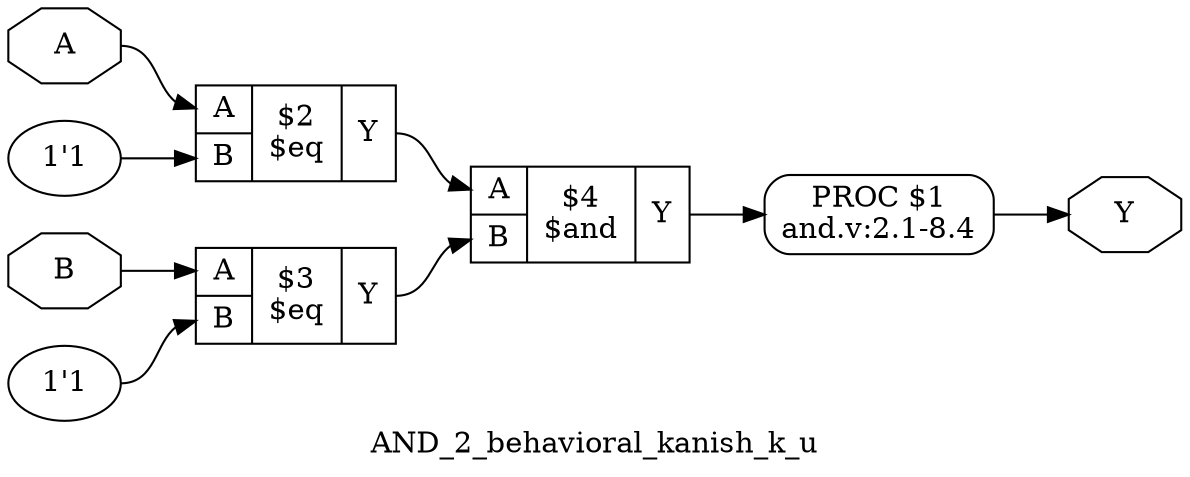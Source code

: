 digraph "AND_2_behavioral_kanish_k_u" {
label="AND_2_behavioral_kanish_k_u";
rankdir="LR";
remincross=true;
n6 [ shape=octagon, label="B", color="black", fontcolor="black" ];
n7 [ shape=octagon, label="A", color="black", fontcolor="black" ];
n8 [ shape=octagon, label="Y", color="black", fontcolor="black" ];
c9 [ shape=record, label="{{<p7> A|<p6> B}|$4\n$and|{<p8> Y}}" ];
v0 [ label="1'1" ];
c10 [ shape=record, label="{{<p7> A|<p6> B}|$3\n$eq|{<p8> Y}}" ];
v1 [ label="1'1" ];
c11 [ shape=record, label="{{<p7> A|<p6> B}|$2\n$eq|{<p8> Y}}" ];
p2 [shape=box, style=rounded, label="PROC $1\nand.v:2.1-8.4"];
c9:p8:e -> p2:w [color="black", label=""];
c10:p8:e -> c9:p6:w [color="black", label=""];
c11:p8:e -> c9:p7:w [color="black", label=""];
n6:e -> c10:p7:w [color="black", label=""];
n7:e -> c11:p7:w [color="black", label=""];
p2:e -> n8:w [color="black", label=""];
v0:e -> c10:p6:w [color="black", label=""];
v1:e -> c11:p6:w [color="black", label=""];
}
